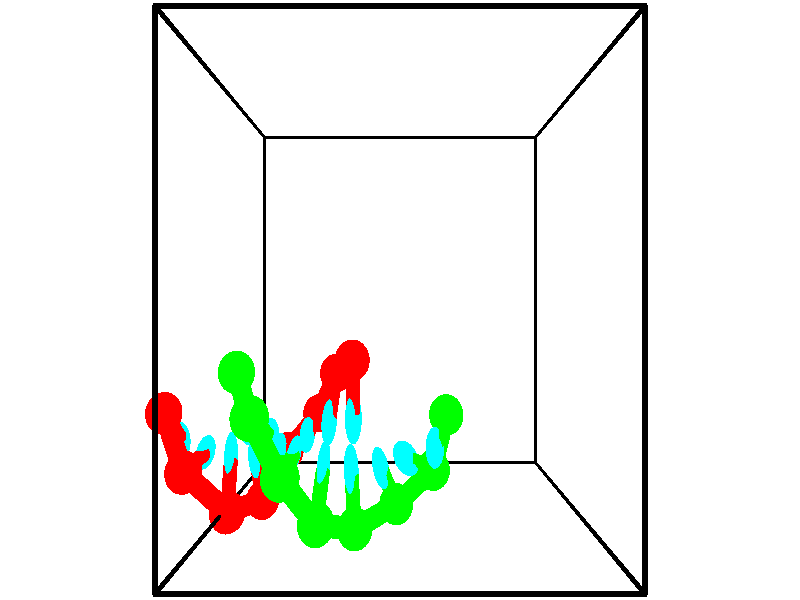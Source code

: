 // switches for output
#declare DRAW_BASES = 1; // possible values are 0, 1; only relevant for DNA ribbons
#declare DRAW_BASES_TYPE = 3; // possible values are 1, 2, 3; only relevant for DNA ribbons
#declare DRAW_FOG = 0; // set to 1 to enable fog

#include "colors.inc"

#include "transforms.inc"
background { rgb <1, 1, 1>}

#default {
   normal{
       ripples 0.25
       frequency 0.20
       turbulence 0.2
       lambda 5
   }
	finish {
		phong 0.1
		phong_size 40.
	}
}

// original window dimensions: 1024x640


// camera settings

camera {
	sky <-0, 1, 0>
	up <-0, 1, 0>
	right 1.6 * <1, 0, 0>
	location <2.5, 2.5, 11.1562>
	look_at <2.5, 2.5, 2.5>
	direction <0, 0, -8.6562>
	angle 67.0682
}


# declare cpy_camera_pos = <2.5, 2.5, 11.1562>;
# if (DRAW_FOG = 1)
fog {
	fog_type 2
	up vnormalize(cpy_camera_pos)
	color rgbt<1,1,1,0.3>
	distance 1e-5
	fog_alt 3e-3
	fog_offset 4
}
# end


// LIGHTS

# declare lum = 6;
global_settings {
	ambient_light rgb lum * <0.05, 0.05, 0.05>
	max_trace_level 15
}# declare cpy_direct_light_amount = 0.25;
light_source
{	1000 * <-1, -1, 1>,
	rgb lum * cpy_direct_light_amount
	parallel
}

light_source
{	1000 * <1, 1, -1>,
	rgb lum * cpy_direct_light_amount
	parallel
}

// strand 0

// nucleotide -1

// particle -1
sphere {
	<-0.881148, 1.149950, 2.512794> 0.250000
	pigment { color rgbt <1,0,0,0> }
	no_shadow
}
cylinder {
	<-0.853722, 0.907829, 2.195580>,  <-0.837266, 0.762557, 2.005251>, 0.100000
	pigment { color rgbt <1,0,0,0> }
	no_shadow
}
cylinder {
	<-0.853722, 0.907829, 2.195580>,  <-0.881148, 1.149950, 2.512794>, 0.100000
	pigment { color rgbt <1,0,0,0> }
	no_shadow
}

// particle -1
sphere {
	<-0.853722, 0.907829, 2.195580> 0.100000
	pigment { color rgbt <1,0,0,0> }
	no_shadow
}
sphere {
	0, 1
	scale<0.080000,0.200000,0.300000>
	matrix <0.993365, -0.032142, 0.110420,
		-0.092327, -0.795346, 0.599083,
		0.068566, -0.605303, -0.793037,
		-0.833152, 0.726239, 1.957668>
	pigment { color rgbt <0,1,1,0> }
	no_shadow
}
cylinder {
	<-0.518666, 0.495869, 2.743061>,  <-0.881148, 1.149950, 2.512794>, 0.130000
	pigment { color rgbt <1,0,0,0> }
	no_shadow
}

// nucleotide -1

// particle -1
sphere {
	<-0.518666, 0.495869, 2.743061> 0.250000
	pigment { color rgbt <1,0,0,0> }
	no_shadow
}
cylinder {
	<-0.467674, 0.548615, 2.349846>,  <-0.437079, 0.580262, 2.113917>, 0.100000
	pigment { color rgbt <1,0,0,0> }
	no_shadow
}
cylinder {
	<-0.467674, 0.548615, 2.349846>,  <-0.518666, 0.495869, 2.743061>, 0.100000
	pigment { color rgbt <1,0,0,0> }
	no_shadow
}

// particle -1
sphere {
	<-0.467674, 0.548615, 2.349846> 0.100000
	pigment { color rgbt <1,0,0,0> }
	no_shadow
}
sphere {
	0, 1
	scale<0.080000,0.200000,0.300000>
	matrix <0.991803, -0.008220, 0.127514,
		0.008734, -0.991234, -0.131831,
		0.127480, 0.131864, -0.983037,
		-0.429430, 0.588174, 2.054935>
	pigment { color rgbt <0,1,1,0> }
	no_shadow
}
cylinder {
	<0.040481, -0.020281, 2.560983>,  <-0.518666, 0.495869, 2.743061>, 0.130000
	pigment { color rgbt <1,0,0,0> }
	no_shadow
}

// nucleotide -1

// particle -1
sphere {
	<0.040481, -0.020281, 2.560983> 0.250000
	pigment { color rgbt <1,0,0,0> }
	no_shadow
}
cylinder {
	<0.013519, 0.319260, 2.351257>,  <-0.002658, 0.522984, 2.225422>, 0.100000
	pigment { color rgbt <1,0,0,0> }
	no_shadow
}
cylinder {
	<0.013519, 0.319260, 2.351257>,  <0.040481, -0.020281, 2.560983>, 0.100000
	pigment { color rgbt <1,0,0,0> }
	no_shadow
}

// particle -1
sphere {
	<0.013519, 0.319260, 2.351257> 0.100000
	pigment { color rgbt <1,0,0,0> }
	no_shadow
}
sphere {
	0, 1
	scale<0.080000,0.200000,0.300000>
	matrix <0.995230, 0.094346, 0.024798,
		0.070517, -0.520143, -0.851163,
		-0.067406, 0.848852, -0.524315,
		-0.006702, 0.573915, 2.193963>
	pigment { color rgbt <0,1,1,0> }
	no_shadow
}
cylinder {
	<0.382665, -0.068025, 1.846450>,  <0.040481, -0.020281, 2.560983>, 0.130000
	pigment { color rgbt <1,0,0,0> }
	no_shadow
}

// nucleotide -1

// particle -1
sphere {
	<0.382665, -0.068025, 1.846450> 0.250000
	pigment { color rgbt <1,0,0,0> }
	no_shadow
}
cylinder {
	<0.362709, 0.287247, 2.029163>,  <0.350735, 0.500409, 2.138791>, 0.100000
	pigment { color rgbt <1,0,0,0> }
	no_shadow
}
cylinder {
	<0.362709, 0.287247, 2.029163>,  <0.382665, -0.068025, 1.846450>, 0.100000
	pigment { color rgbt <1,0,0,0> }
	no_shadow
}

// particle -1
sphere {
	<0.362709, 0.287247, 2.029163> 0.100000
	pigment { color rgbt <1,0,0,0> }
	no_shadow
}
sphere {
	0, 1
	scale<0.080000,0.200000,0.300000>
	matrix <0.995663, 0.008273, 0.092659,
		0.078519, 0.459425, -0.884739,
		-0.049890, 0.888178, 0.456783,
		0.347742, 0.553700, 2.166198>
	pigment { color rgbt <0,1,1,0> }
	no_shadow
}
cylinder {
	<0.696068, 0.478319, 1.435173>,  <0.382665, -0.068025, 1.846450>, 0.130000
	pigment { color rgbt <1,0,0,0> }
	no_shadow
}

// nucleotide -1

// particle -1
sphere {
	<0.696068, 0.478319, 1.435173> 0.250000
	pigment { color rgbt <1,0,0,0> }
	no_shadow
}
cylinder {
	<0.702126, 0.572014, 1.823997>,  <0.705760, 0.628231, 2.057292>, 0.100000
	pigment { color rgbt <1,0,0,0> }
	no_shadow
}
cylinder {
	<0.702126, 0.572014, 1.823997>,  <0.696068, 0.478319, 1.435173>, 0.100000
	pigment { color rgbt <1,0,0,0> }
	no_shadow
}

// particle -1
sphere {
	<0.702126, 0.572014, 1.823997> 0.100000
	pigment { color rgbt <1,0,0,0> }
	no_shadow
}
sphere {
	0, 1
	scale<0.080000,0.200000,0.300000>
	matrix <0.998812, -0.048579, -0.003854,
		0.046319, 0.970965, -0.234695,
		0.015144, 0.234237, 0.972061,
		0.706669, 0.642285, 2.115616>
	pigment { color rgbt <0,1,1,0> }
	no_shadow
}
cylinder {
	<1.195914, 0.984172, 1.439549>,  <0.696068, 0.478319, 1.435173>, 0.130000
	pigment { color rgbt <1,0,0,0> }
	no_shadow
}

// nucleotide -1

// particle -1
sphere {
	<1.195914, 0.984172, 1.439549> 0.250000
	pigment { color rgbt <1,0,0,0> }
	no_shadow
}
cylinder {
	<1.149052, 0.889778, 1.825417>,  <1.120934, 0.833142, 2.056937>, 0.100000
	pigment { color rgbt <1,0,0,0> }
	no_shadow
}
cylinder {
	<1.149052, 0.889778, 1.825417>,  <1.195914, 0.984172, 1.439549>, 0.100000
	pigment { color rgbt <1,0,0,0> }
	no_shadow
}

// particle -1
sphere {
	<1.149052, 0.889778, 1.825417> 0.100000
	pigment { color rgbt <1,0,0,0> }
	no_shadow
}
sphere {
	0, 1
	scale<0.080000,0.200000,0.300000>
	matrix <0.983809, 0.105079, 0.145185,
		-0.135628, 0.966059, 0.219853,
		-0.117155, -0.235985, 0.964669,
		1.113905, 0.818983, 2.114817>
	pigment { color rgbt <0,1,1,0> }
	no_shadow
}
cylinder {
	<1.515348, 1.558769, 1.820146>,  <1.195914, 0.984172, 1.439549>, 0.130000
	pigment { color rgbt <1,0,0,0> }
	no_shadow
}

// nucleotide -1

// particle -1
sphere {
	<1.515348, 1.558769, 1.820146> 0.250000
	pigment { color rgbt <1,0,0,0> }
	no_shadow
}
cylinder {
	<1.481045, 1.239021, 2.058022>,  <1.460463, 1.047173, 2.200747>, 0.100000
	pigment { color rgbt <1,0,0,0> }
	no_shadow
}
cylinder {
	<1.481045, 1.239021, 2.058022>,  <1.515348, 1.558769, 1.820146>, 0.100000
	pigment { color rgbt <1,0,0,0> }
	no_shadow
}

// particle -1
sphere {
	<1.481045, 1.239021, 2.058022> 0.100000
	pigment { color rgbt <1,0,0,0> }
	no_shadow
}
sphere {
	0, 1
	scale<0.080000,0.200000,0.300000>
	matrix <0.953505, 0.107240, 0.281652,
		-0.288919, 0.591194, 0.753005,
		-0.085758, -0.799368, 0.594690,
		1.455317, 0.999211, 2.236428>
	pigment { color rgbt <0,1,1,0> }
	no_shadow
}
cylinder {
	<1.814598, 1.776798, 2.495185>,  <1.515348, 1.558769, 1.820146>, 0.130000
	pigment { color rgbt <1,0,0,0> }
	no_shadow
}

// nucleotide -1

// particle -1
sphere {
	<1.814598, 1.776798, 2.495185> 0.250000
	pigment { color rgbt <1,0,0,0> }
	no_shadow
}
cylinder {
	<1.825039, 1.376961, 2.499779>,  <1.831304, 1.137058, 2.502535>, 0.100000
	pigment { color rgbt <1,0,0,0> }
	no_shadow
}
cylinder {
	<1.825039, 1.376961, 2.499779>,  <1.814598, 1.776798, 2.495185>, 0.100000
	pigment { color rgbt <1,0,0,0> }
	no_shadow
}

// particle -1
sphere {
	<1.825039, 1.376961, 2.499779> 0.100000
	pigment { color rgbt <1,0,0,0> }
	no_shadow
}
sphere {
	0, 1
	scale<0.080000,0.200000,0.300000>
	matrix <0.905595, 0.028510, 0.423185,
		-0.423340, -0.000647, 0.905971,
		0.026103, -0.999593, 0.011483,
		1.832870, 1.077083, 2.503224>
	pigment { color rgbt <0,1,1,0> }
	no_shadow
}
// strand 1

// nucleotide -1

// particle -1
sphere {
	<3.175142, 1.101225, 2.332493> 0.250000
	pigment { color rgbt <0,1,0,0> }
	no_shadow
}
cylinder {
	<3.061721, 0.945435, 2.683014>,  <2.993669, 0.851960, 2.893327>, 0.100000
	pigment { color rgbt <0,1,0,0> }
	no_shadow
}
cylinder {
	<3.061721, 0.945435, 2.683014>,  <3.175142, 1.101225, 2.332493>, 0.100000
	pigment { color rgbt <0,1,0,0> }
	no_shadow
}

// particle -1
sphere {
	<3.061721, 0.945435, 2.683014> 0.100000
	pigment { color rgbt <0,1,0,0> }
	no_shadow
}
sphere {
	0, 1
	scale<0.080000,0.200000,0.300000>
	matrix <-0.868277, -0.283615, -0.407010,
		0.407054, -0.876282, -0.257754,
		-0.283553, -0.389477, 0.876302,
		2.976655, 0.828591, 2.945904>
	pigment { color rgbt <0,1,1,0> }
	no_shadow
}
cylinder {
	<2.987057, 0.403445, 2.221933>,  <3.175142, 1.101225, 2.332493>, 0.130000
	pigment { color rgbt <0,1,0,0> }
	no_shadow
}

// nucleotide -1

// particle -1
sphere {
	<2.987057, 0.403445, 2.221933> 0.250000
	pigment { color rgbt <0,1,0,0> }
	no_shadow
}
cylinder {
	<2.759128, 0.550171, 2.516075>,  <2.622370, 0.638206, 2.692560>, 0.100000
	pigment { color rgbt <0,1,0,0> }
	no_shadow
}
cylinder {
	<2.759128, 0.550171, 2.516075>,  <2.987057, 0.403445, 2.221933>, 0.100000
	pigment { color rgbt <0,1,0,0> }
	no_shadow
}

// particle -1
sphere {
	<2.759128, 0.550171, 2.516075> 0.100000
	pigment { color rgbt <0,1,0,0> }
	no_shadow
}
sphere {
	0, 1
	scale<0.080000,0.200000,0.300000>
	matrix <-0.819156, -0.324811, -0.472738,
		0.065445, -0.871749, 0.485563,
		-0.569825, 0.366813, 0.735356,
		2.588180, 0.660215, 2.736682>
	pigment { color rgbt <0,1,1,0> }
	no_shadow
}
cylinder {
	<2.444174, -0.006956, 2.255444>,  <2.987057, 0.403445, 2.221933>, 0.130000
	pigment { color rgbt <0,1,0,0> }
	no_shadow
}

// nucleotide -1

// particle -1
sphere {
	<2.444174, -0.006956, 2.255444> 0.250000
	pigment { color rgbt <0,1,0,0> }
	no_shadow
}
cylinder {
	<2.322740, 0.298347, 2.483574>,  <2.249879, 0.481530, 2.620452>, 0.100000
	pigment { color rgbt <0,1,0,0> }
	no_shadow
}
cylinder {
	<2.322740, 0.298347, 2.483574>,  <2.444174, -0.006956, 2.255444>, 0.100000
	pigment { color rgbt <0,1,0,0> }
	no_shadow
}

// particle -1
sphere {
	<2.322740, 0.298347, 2.483574> 0.100000
	pigment { color rgbt <0,1,0,0> }
	no_shadow
}
sphere {
	0, 1
	scale<0.080000,0.200000,0.300000>
	matrix <-0.943322, -0.156537, -0.292641,
		-0.134083, -0.626845, 0.767520,
		-0.303586, 0.763257, 0.570328,
		2.231664, 0.527325, 2.654671>
	pigment { color rgbt <0,1,1,0> }
	no_shadow
}
cylinder {
	<1.858791, -0.203630, 2.606385>,  <2.444174, -0.006956, 2.255444>, 0.130000
	pigment { color rgbt <0,1,0,0> }
	no_shadow
}

// nucleotide -1

// particle -1
sphere {
	<1.858791, -0.203630, 2.606385> 0.250000
	pigment { color rgbt <0,1,0,0> }
	no_shadow
}
cylinder {
	<1.830342, 0.195343, 2.603035>,  <1.813273, 0.434727, 2.601025>, 0.100000
	pigment { color rgbt <0,1,0,0> }
	no_shadow
}
cylinder {
	<1.830342, 0.195343, 2.603035>,  <1.858791, -0.203630, 2.606385>, 0.100000
	pigment { color rgbt <0,1,0,0> }
	no_shadow
}

// particle -1
sphere {
	<1.830342, 0.195343, 2.603035> 0.100000
	pigment { color rgbt <0,1,0,0> }
	no_shadow
}
sphere {
	0, 1
	scale<0.080000,0.200000,0.300000>
	matrix <-0.957296, -0.070614, -0.280353,
		-0.280224, -0.011921, 0.959861,
		-0.071122, 0.997432, -0.008375,
		1.809005, 0.494573, 2.600522>
	pigment { color rgbt <0,1,1,0> }
	no_shadow
}
cylinder {
	<1.368926, -0.014689, 3.050588>,  <1.858791, -0.203630, 2.606385>, 0.130000
	pigment { color rgbt <0,1,0,0> }
	no_shadow
}

// nucleotide -1

// particle -1
sphere {
	<1.368926, -0.014689, 3.050588> 0.250000
	pigment { color rgbt <0,1,0,0> }
	no_shadow
}
cylinder {
	<1.400416, 0.314018, 2.824844>,  <1.419310, 0.511243, 2.689398>, 0.100000
	pigment { color rgbt <0,1,0,0> }
	no_shadow
}
cylinder {
	<1.400416, 0.314018, 2.824844>,  <1.368926, -0.014689, 3.050588>, 0.100000
	pigment { color rgbt <0,1,0,0> }
	no_shadow
}

// particle -1
sphere {
	<1.400416, 0.314018, 2.824844> 0.100000
	pigment { color rgbt <0,1,0,0> }
	no_shadow
}
sphere {
	0, 1
	scale<0.080000,0.200000,0.300000>
	matrix <-0.993354, 0.016986, -0.113834,
		-0.083960, 0.569569, 0.817644,
		0.078725, 0.821768, -0.564359,
		1.424034, 0.560549, 2.655537>
	pigment { color rgbt <0,1,1,0> }
	no_shadow
}
cylinder {
	<0.954952, 0.586514, 3.393547>,  <1.368926, -0.014689, 3.050588>, 0.130000
	pigment { color rgbt <0,1,0,0> }
	no_shadow
}

// nucleotide -1

// particle -1
sphere {
	<0.954952, 0.586514, 3.393547> 0.250000
	pigment { color rgbt <0,1,0,0> }
	no_shadow
}
cylinder {
	<0.990389, 0.653824, 3.000847>,  <1.011651, 0.694210, 2.765227>, 0.100000
	pigment { color rgbt <0,1,0,0> }
	no_shadow
}
cylinder {
	<0.990389, 0.653824, 3.000847>,  <0.954952, 0.586514, 3.393547>, 0.100000
	pigment { color rgbt <0,1,0,0> }
	no_shadow
}

// particle -1
sphere {
	<0.990389, 0.653824, 3.000847> 0.100000
	pigment { color rgbt <0,1,0,0> }
	no_shadow
}
sphere {
	0, 1
	scale<0.080000,0.200000,0.300000>
	matrix <-0.989017, 0.131927, -0.066635,
		0.118307, 0.976872, 0.178113,
		0.088592, 0.168274, -0.981751,
		1.016966, 0.704306, 2.706321>
	pigment { color rgbt <0,1,1,0> }
	no_shadow
}
cylinder {
	<0.542141, 1.218442, 3.309365>,  <0.954952, 0.586514, 3.393547>, 0.130000
	pigment { color rgbt <0,1,0,0> }
	no_shadow
}

// nucleotide -1

// particle -1
sphere {
	<0.542141, 1.218442, 3.309365> 0.250000
	pigment { color rgbt <0,1,0,0> }
	no_shadow
}
cylinder {
	<0.605774, 1.047066, 2.953583>,  <0.643954, 0.944240, 2.740113>, 0.100000
	pigment { color rgbt <0,1,0,0> }
	no_shadow
}
cylinder {
	<0.605774, 1.047066, 2.953583>,  <0.542141, 1.218442, 3.309365>, 0.100000
	pigment { color rgbt <0,1,0,0> }
	no_shadow
}

// particle -1
sphere {
	<0.605774, 1.047066, 2.953583> 0.100000
	pigment { color rgbt <0,1,0,0> }
	no_shadow
}
sphere {
	0, 1
	scale<0.080000,0.200000,0.300000>
	matrix <-0.926374, 0.246725, -0.284530,
		0.341356, 0.869232, -0.357647,
		0.159082, -0.428441, -0.889456,
		0.653499, 0.918533, 2.686746>
	pigment { color rgbt <0,1,1,0> }
	no_shadow
}
cylinder {
	<0.235158, 1.664622, 2.794644>,  <0.542141, 1.218442, 3.309365>, 0.130000
	pigment { color rgbt <0,1,0,0> }
	no_shadow
}

// nucleotide -1

// particle -1
sphere {
	<0.235158, 1.664622, 2.794644> 0.250000
	pigment { color rgbt <0,1,0,0> }
	no_shadow
}
cylinder {
	<0.270532, 1.306824, 2.619347>,  <0.291757, 1.092145, 2.514168>, 0.100000
	pigment { color rgbt <0,1,0,0> }
	no_shadow
}
cylinder {
	<0.270532, 1.306824, 2.619347>,  <0.235158, 1.664622, 2.794644>, 0.100000
	pigment { color rgbt <0,1,0,0> }
	no_shadow
}

// particle -1
sphere {
	<0.270532, 1.306824, 2.619347> 0.100000
	pigment { color rgbt <0,1,0,0> }
	no_shadow
}
sphere {
	0, 1
	scale<0.080000,0.200000,0.300000>
	matrix <-0.972641, 0.017341, -0.231667,
		0.214824, 0.446742, -0.868489,
		0.088435, -0.894495, -0.438245,
		0.297063, 1.038475, 2.487873>
	pigment { color rgbt <0,1,1,0> }
	no_shadow
}
// box output
cylinder {
	<0.000000, 0.000000, 0.000000>,  <5.000000, 0.000000, 0.000000>, 0.025000
	pigment { color rgbt <0,0,0,0> }
	no_shadow
}
cylinder {
	<0.000000, 0.000000, 0.000000>,  <0.000000, 5.000000, 0.000000>, 0.025000
	pigment { color rgbt <0,0,0,0> }
	no_shadow
}
cylinder {
	<0.000000, 0.000000, 0.000000>,  <0.000000, 0.000000, 5.000000>, 0.025000
	pigment { color rgbt <0,0,0,0> }
	no_shadow
}
cylinder {
	<5.000000, 5.000000, 5.000000>,  <0.000000, 5.000000, 5.000000>, 0.025000
	pigment { color rgbt <0,0,0,0> }
	no_shadow
}
cylinder {
	<5.000000, 5.000000, 5.000000>,  <5.000000, 0.000000, 5.000000>, 0.025000
	pigment { color rgbt <0,0,0,0> }
	no_shadow
}
cylinder {
	<5.000000, 5.000000, 5.000000>,  <5.000000, 5.000000, 0.000000>, 0.025000
	pigment { color rgbt <0,0,0,0> }
	no_shadow
}
cylinder {
	<0.000000, 0.000000, 5.000000>,  <0.000000, 5.000000, 5.000000>, 0.025000
	pigment { color rgbt <0,0,0,0> }
	no_shadow
}
cylinder {
	<0.000000, 0.000000, 5.000000>,  <5.000000, 0.000000, 5.000000>, 0.025000
	pigment { color rgbt <0,0,0,0> }
	no_shadow
}
cylinder {
	<5.000000, 5.000000, 0.000000>,  <0.000000, 5.000000, 0.000000>, 0.025000
	pigment { color rgbt <0,0,0,0> }
	no_shadow
}
cylinder {
	<5.000000, 5.000000, 0.000000>,  <5.000000, 0.000000, 0.000000>, 0.025000
	pigment { color rgbt <0,0,0,0> }
	no_shadow
}
cylinder {
	<5.000000, 0.000000, 5.000000>,  <5.000000, 0.000000, 0.000000>, 0.025000
	pigment { color rgbt <0,0,0,0> }
	no_shadow
}
cylinder {
	<0.000000, 5.000000, 0.000000>,  <0.000000, 5.000000, 5.000000>, 0.025000
	pigment { color rgbt <0,0,0,0> }
	no_shadow
}
// end of box output

